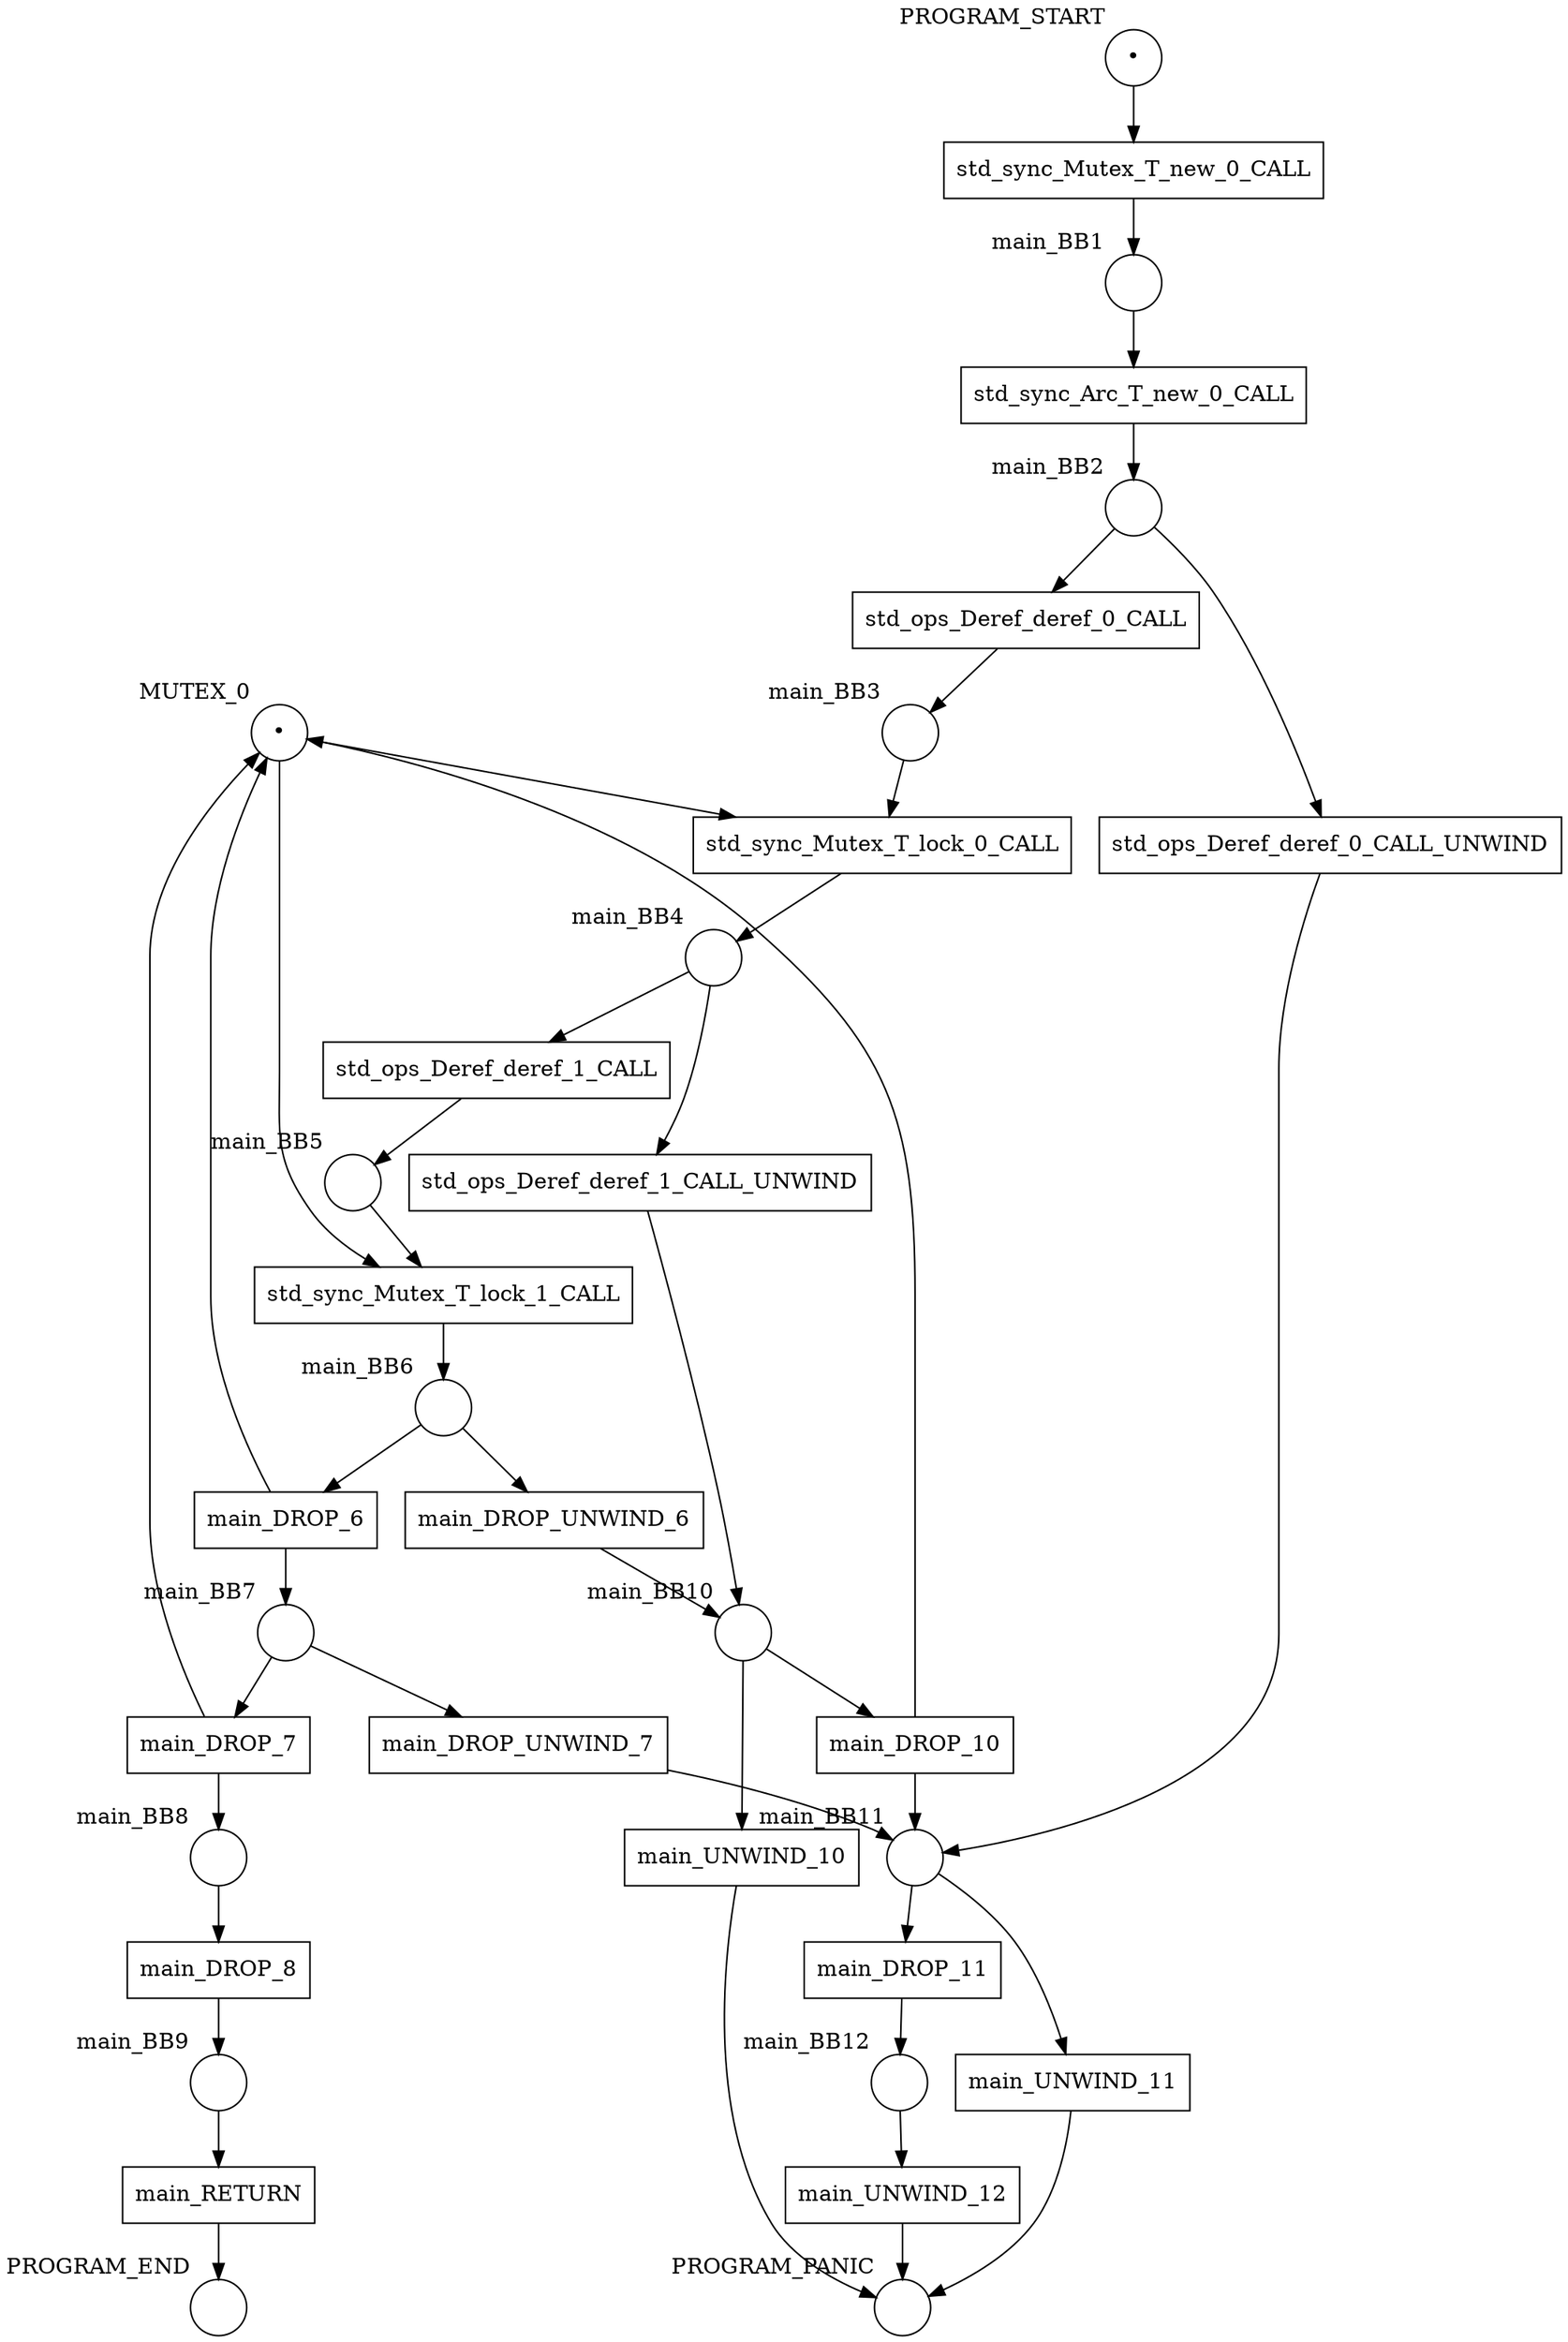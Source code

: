 digraph petrinet {
    MUTEX_0 [shape="circle" xlabel="MUTEX_0" label="•"];
    PROGRAM_END [shape="circle" xlabel="PROGRAM_END" label=""];
    PROGRAM_PANIC [shape="circle" xlabel="PROGRAM_PANIC" label=""];
    PROGRAM_START [shape="circle" xlabel="PROGRAM_START" label="•"];
    main_BB1 [shape="circle" xlabel="main_BB1" label=""];
    main_BB10 [shape="circle" xlabel="main_BB10" label=""];
    main_BB11 [shape="circle" xlabel="main_BB11" label=""];
    main_BB12 [shape="circle" xlabel="main_BB12" label=""];
    main_BB2 [shape="circle" xlabel="main_BB2" label=""];
    main_BB3 [shape="circle" xlabel="main_BB3" label=""];
    main_BB4 [shape="circle" xlabel="main_BB4" label=""];
    main_BB5 [shape="circle" xlabel="main_BB5" label=""];
    main_BB6 [shape="circle" xlabel="main_BB6" label=""];
    main_BB7 [shape="circle" xlabel="main_BB7" label=""];
    main_BB8 [shape="circle" xlabel="main_BB8" label=""];
    main_BB9 [shape="circle" xlabel="main_BB9" label=""];
    main_DROP_10 [shape="box" xlabel="" label="main_DROP_10"];
    main_DROP_11 [shape="box" xlabel="" label="main_DROP_11"];
    main_DROP_6 [shape="box" xlabel="" label="main_DROP_6"];
    main_DROP_7 [shape="box" xlabel="" label="main_DROP_7"];
    main_DROP_8 [shape="box" xlabel="" label="main_DROP_8"];
    main_DROP_UNWIND_6 [shape="box" xlabel="" label="main_DROP_UNWIND_6"];
    main_DROP_UNWIND_7 [shape="box" xlabel="" label="main_DROP_UNWIND_7"];
    main_RETURN [shape="box" xlabel="" label="main_RETURN"];
    main_UNWIND_10 [shape="box" xlabel="" label="main_UNWIND_10"];
    main_UNWIND_11 [shape="box" xlabel="" label="main_UNWIND_11"];
    main_UNWIND_12 [shape="box" xlabel="" label="main_UNWIND_12"];
    std_ops_Deref_deref_0_CALL [shape="box" xlabel="" label="std_ops_Deref_deref_0_CALL"];
    std_ops_Deref_deref_0_CALL_UNWIND [shape="box" xlabel="" label="std_ops_Deref_deref_0_CALL_UNWIND"];
    std_ops_Deref_deref_1_CALL [shape="box" xlabel="" label="std_ops_Deref_deref_1_CALL"];
    std_ops_Deref_deref_1_CALL_UNWIND [shape="box" xlabel="" label="std_ops_Deref_deref_1_CALL_UNWIND"];
    std_sync_Arc_T_new_0_CALL [shape="box" xlabel="" label="std_sync_Arc_T_new_0_CALL"];
    std_sync_Mutex_T_lock_0_CALL [shape="box" xlabel="" label="std_sync_Mutex_T_lock_0_CALL"];
    std_sync_Mutex_T_lock_1_CALL [shape="box" xlabel="" label="std_sync_Mutex_T_lock_1_CALL"];
    std_sync_Mutex_T_new_0_CALL [shape="box" xlabel="" label="std_sync_Mutex_T_new_0_CALL"];
    MUTEX_0 -> std_sync_Mutex_T_lock_0_CALL;
    MUTEX_0 -> std_sync_Mutex_T_lock_1_CALL;
    PROGRAM_START -> std_sync_Mutex_T_new_0_CALL;
    main_BB1 -> std_sync_Arc_T_new_0_CALL;
    main_BB10 -> main_DROP_10;
    main_BB10 -> main_UNWIND_10;
    main_BB11 -> main_DROP_11;
    main_BB11 -> main_UNWIND_11;
    main_BB12 -> main_UNWIND_12;
    main_BB2 -> std_ops_Deref_deref_0_CALL;
    main_BB2 -> std_ops_Deref_deref_0_CALL_UNWIND;
    main_BB3 -> std_sync_Mutex_T_lock_0_CALL;
    main_BB4 -> std_ops_Deref_deref_1_CALL;
    main_BB4 -> std_ops_Deref_deref_1_CALL_UNWIND;
    main_BB5 -> std_sync_Mutex_T_lock_1_CALL;
    main_BB6 -> main_DROP_6;
    main_BB6 -> main_DROP_UNWIND_6;
    main_BB7 -> main_DROP_7;
    main_BB7 -> main_DROP_UNWIND_7;
    main_BB8 -> main_DROP_8;
    main_BB9 -> main_RETURN;
    main_DROP_10 -> MUTEX_0;
    main_DROP_10 -> main_BB11;
    main_DROP_11 -> main_BB12;
    main_DROP_6 -> MUTEX_0;
    main_DROP_6 -> main_BB7;
    main_DROP_7 -> MUTEX_0;
    main_DROP_7 -> main_BB8;
    main_DROP_8 -> main_BB9;
    main_DROP_UNWIND_6 -> main_BB10;
    main_DROP_UNWIND_7 -> main_BB11;
    main_RETURN -> PROGRAM_END;
    main_UNWIND_10 -> PROGRAM_PANIC;
    main_UNWIND_11 -> PROGRAM_PANIC;
    main_UNWIND_12 -> PROGRAM_PANIC;
    std_ops_Deref_deref_0_CALL -> main_BB3;
    std_ops_Deref_deref_0_CALL_UNWIND -> main_BB11;
    std_ops_Deref_deref_1_CALL -> main_BB5;
    std_ops_Deref_deref_1_CALL_UNWIND -> main_BB10;
    std_sync_Arc_T_new_0_CALL -> main_BB2;
    std_sync_Mutex_T_lock_0_CALL -> main_BB4;
    std_sync_Mutex_T_lock_1_CALL -> main_BB6;
    std_sync_Mutex_T_new_0_CALL -> main_BB1;
}
